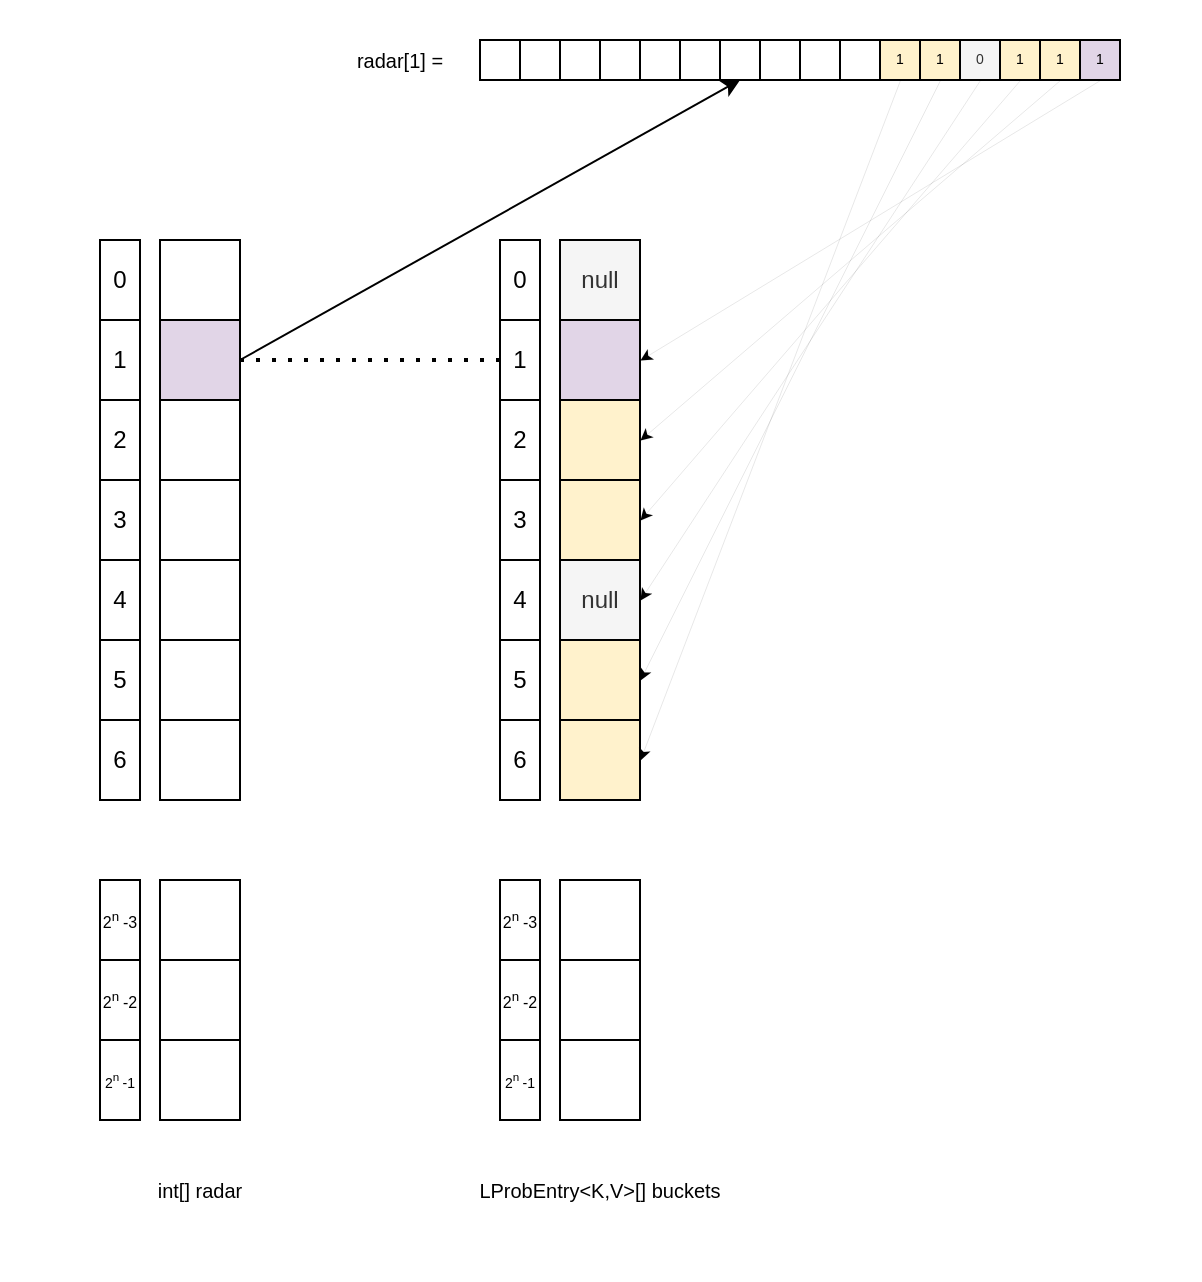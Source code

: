 <mxfile version="15.7.3" type="device"><diagram id="_vnaeYhenHV1yxQ44gXx" name="Page-1"><mxGraphModel dx="922" dy="767" grid="1" gridSize="10" guides="1" tooltips="1" connect="1" arrows="1" fold="1" page="1" pageScale="1" pageWidth="827" pageHeight="1169" math="0" shadow="0"><root><mxCell id="0"/><mxCell id="1" parent="0"/><mxCell id="lKKQXfKPLJFmzZOpItZV-1" value="null" style="rounded=0;whiteSpace=wrap;html=1;fillColor=#f5f5f5;fontColor=#333333;strokeColor=#000000;" vertex="1" parent="1"><mxGeometry x="400" y="120" width="40" height="40" as="geometry"/></mxCell><mxCell id="lKKQXfKPLJFmzZOpItZV-2" value="" style="rounded=0;whiteSpace=wrap;html=1;fillColor=#e1d5e7;strokeColor=#000000;" vertex="1" parent="1"><mxGeometry x="400" y="160" width="40" height="40" as="geometry"/></mxCell><mxCell id="lKKQXfKPLJFmzZOpItZV-3" value="" style="rounded=0;whiteSpace=wrap;html=1;fillColor=#fff2cc;strokeColor=#000000;" vertex="1" parent="1"><mxGeometry x="400" y="200" width="40" height="40" as="geometry"/></mxCell><mxCell id="lKKQXfKPLJFmzZOpItZV-4" value="" style="rounded=0;whiteSpace=wrap;html=1;fillColor=#fff2cc;strokeColor=#000000;" vertex="1" parent="1"><mxGeometry x="400" y="240" width="40" height="40" as="geometry"/></mxCell><mxCell id="lKKQXfKPLJFmzZOpItZV-5" value="null" style="rounded=0;whiteSpace=wrap;html=1;fillColor=#f5f5f5;fontColor=#333333;strokeColor=#000000;" vertex="1" parent="1"><mxGeometry x="400" y="280" width="40" height="40" as="geometry"/></mxCell><mxCell id="lKKQXfKPLJFmzZOpItZV-6" value="" style="rounded=0;whiteSpace=wrap;html=1;fillColor=#fff2cc;strokeColor=#000000;" vertex="1" parent="1"><mxGeometry x="400" y="320" width="40" height="40" as="geometry"/></mxCell><mxCell id="lKKQXfKPLJFmzZOpItZV-7" value="" style="rounded=0;whiteSpace=wrap;html=1;fillColor=#fff2cc;strokeColor=#000000;" vertex="1" parent="1"><mxGeometry x="400" y="360" width="40" height="40" as="geometry"/></mxCell><mxCell id="lKKQXfKPLJFmzZOpItZV-8" value="" style="rounded=0;whiteSpace=wrap;html=1;" vertex="1" parent="1"><mxGeometry x="400" y="440" width="40" height="40" as="geometry"/></mxCell><mxCell id="lKKQXfKPLJFmzZOpItZV-9" value="" style="rounded=0;whiteSpace=wrap;html=1;" vertex="1" parent="1"><mxGeometry x="400" y="480" width="40" height="40" as="geometry"/></mxCell><mxCell id="lKKQXfKPLJFmzZOpItZV-10" value="" style="rounded=0;whiteSpace=wrap;html=1;" vertex="1" parent="1"><mxGeometry x="400" y="520" width="40" height="40" as="geometry"/></mxCell><mxCell id="lKKQXfKPLJFmzZOpItZV-15" value="" style="rounded=0;whiteSpace=wrap;html=1;" vertex="1" parent="1"><mxGeometry x="200" y="120" width="40" height="40" as="geometry"/></mxCell><mxCell id="lKKQXfKPLJFmzZOpItZV-16" value="" style="rounded=0;whiteSpace=wrap;html=1;fillColor=#e1d5e7;strokeColor=#000000;" vertex="1" parent="1"><mxGeometry x="200" y="160" width="40" height="40" as="geometry"/></mxCell><mxCell id="lKKQXfKPLJFmzZOpItZV-17" value="" style="rounded=0;whiteSpace=wrap;html=1;" vertex="1" parent="1"><mxGeometry x="200" y="200" width="40" height="40" as="geometry"/></mxCell><mxCell id="lKKQXfKPLJFmzZOpItZV-18" value="" style="rounded=0;whiteSpace=wrap;html=1;" vertex="1" parent="1"><mxGeometry x="200" y="240" width="40" height="40" as="geometry"/></mxCell><mxCell id="lKKQXfKPLJFmzZOpItZV-19" value="" style="rounded=0;whiteSpace=wrap;html=1;" vertex="1" parent="1"><mxGeometry x="200" y="280" width="40" height="40" as="geometry"/></mxCell><mxCell id="lKKQXfKPLJFmzZOpItZV-20" value="" style="rounded=0;whiteSpace=wrap;html=1;" vertex="1" parent="1"><mxGeometry x="200" y="320" width="40" height="40" as="geometry"/></mxCell><mxCell id="lKKQXfKPLJFmzZOpItZV-21" value="" style="rounded=0;whiteSpace=wrap;html=1;" vertex="1" parent="1"><mxGeometry x="200" y="360" width="40" height="40" as="geometry"/></mxCell><mxCell id="lKKQXfKPLJFmzZOpItZV-22" value="" style="rounded=0;whiteSpace=wrap;html=1;" vertex="1" parent="1"><mxGeometry x="200" y="440" width="40" height="40" as="geometry"/></mxCell><mxCell id="lKKQXfKPLJFmzZOpItZV-23" value="" style="rounded=0;whiteSpace=wrap;html=1;" vertex="1" parent="1"><mxGeometry x="200" y="480" width="40" height="40" as="geometry"/></mxCell><mxCell id="lKKQXfKPLJFmzZOpItZV-24" value="" style="rounded=0;whiteSpace=wrap;html=1;" vertex="1" parent="1"><mxGeometry x="200" y="520" width="40" height="40" as="geometry"/></mxCell><mxCell id="lKKQXfKPLJFmzZOpItZV-25" value="0" style="rounded=0;whiteSpace=wrap;html=1;" vertex="1" parent="1"><mxGeometry x="170" y="120" width="20" height="40" as="geometry"/></mxCell><mxCell id="lKKQXfKPLJFmzZOpItZV-26" value="1" style="rounded=0;whiteSpace=wrap;html=1;" vertex="1" parent="1"><mxGeometry x="170" y="160" width="20" height="40" as="geometry"/></mxCell><mxCell id="lKKQXfKPLJFmzZOpItZV-27" value="2" style="rounded=0;whiteSpace=wrap;html=1;" vertex="1" parent="1"><mxGeometry x="170" y="200" width="20" height="40" as="geometry"/></mxCell><mxCell id="lKKQXfKPLJFmzZOpItZV-28" value="3" style="rounded=0;whiteSpace=wrap;html=1;" vertex="1" parent="1"><mxGeometry x="170" y="240" width="20" height="40" as="geometry"/></mxCell><mxCell id="lKKQXfKPLJFmzZOpItZV-29" value="4" style="rounded=0;whiteSpace=wrap;html=1;" vertex="1" parent="1"><mxGeometry x="170" y="280" width="20" height="40" as="geometry"/></mxCell><mxCell id="lKKQXfKPLJFmzZOpItZV-30" value="5" style="rounded=0;whiteSpace=wrap;html=1;" vertex="1" parent="1"><mxGeometry x="170" y="320" width="20" height="40" as="geometry"/></mxCell><mxCell id="lKKQXfKPLJFmzZOpItZV-31" value="6" style="rounded=0;whiteSpace=wrap;html=1;" vertex="1" parent="1"><mxGeometry x="170" y="360" width="20" height="40" as="geometry"/></mxCell><mxCell id="lKKQXfKPLJFmzZOpItZV-32" value="&lt;font style=&quot;font-size: 8px&quot;&gt;2&lt;sup&gt;n&amp;nbsp;&lt;/sup&gt;-3&lt;/font&gt;" style="rounded=0;whiteSpace=wrap;html=1;" vertex="1" parent="1"><mxGeometry x="170" y="440" width="20" height="40" as="geometry"/></mxCell><mxCell id="lKKQXfKPLJFmzZOpItZV-33" value="&lt;font style=&quot;font-size: 8px&quot;&gt;2&lt;sup&gt;n&amp;nbsp;&lt;/sup&gt;-2&lt;/font&gt;" style="rounded=0;whiteSpace=wrap;html=1;" vertex="1" parent="1"><mxGeometry x="170" y="480" width="20" height="40" as="geometry"/></mxCell><mxCell id="lKKQXfKPLJFmzZOpItZV-34" value="&lt;font style=&quot;font-size: 7px&quot;&gt;2&lt;sup&gt;n &lt;/sup&gt;-1&lt;/font&gt;" style="rounded=0;whiteSpace=wrap;html=1;" vertex="1" parent="1"><mxGeometry x="170" y="520" width="20" height="40" as="geometry"/></mxCell><mxCell id="lKKQXfKPLJFmzZOpItZV-36" value="0" style="rounded=0;whiteSpace=wrap;html=1;" vertex="1" parent="1"><mxGeometry x="370" y="120" width="20" height="40" as="geometry"/></mxCell><mxCell id="lKKQXfKPLJFmzZOpItZV-37" value="1" style="rounded=0;whiteSpace=wrap;html=1;" vertex="1" parent="1"><mxGeometry x="370" y="160" width="20" height="40" as="geometry"/></mxCell><mxCell id="lKKQXfKPLJFmzZOpItZV-38" value="2" style="rounded=0;whiteSpace=wrap;html=1;" vertex="1" parent="1"><mxGeometry x="370" y="200" width="20" height="40" as="geometry"/></mxCell><mxCell id="lKKQXfKPLJFmzZOpItZV-39" value="3" style="rounded=0;whiteSpace=wrap;html=1;" vertex="1" parent="1"><mxGeometry x="370" y="240" width="20" height="40" as="geometry"/></mxCell><mxCell id="lKKQXfKPLJFmzZOpItZV-40" value="4" style="rounded=0;whiteSpace=wrap;html=1;" vertex="1" parent="1"><mxGeometry x="370" y="280" width="20" height="40" as="geometry"/></mxCell><mxCell id="lKKQXfKPLJFmzZOpItZV-41" value="5" style="rounded=0;whiteSpace=wrap;html=1;" vertex="1" parent="1"><mxGeometry x="370" y="320" width="20" height="40" as="geometry"/></mxCell><mxCell id="lKKQXfKPLJFmzZOpItZV-42" value="6" style="rounded=0;whiteSpace=wrap;html=1;" vertex="1" parent="1"><mxGeometry x="370" y="360" width="20" height="40" as="geometry"/></mxCell><mxCell id="lKKQXfKPLJFmzZOpItZV-43" value="&lt;font style=&quot;font-size: 8px&quot;&gt;2&lt;sup&gt;n&amp;nbsp;&lt;/sup&gt;-3&lt;/font&gt;" style="rounded=0;whiteSpace=wrap;html=1;" vertex="1" parent="1"><mxGeometry x="370" y="440" width="20" height="40" as="geometry"/></mxCell><mxCell id="lKKQXfKPLJFmzZOpItZV-44" value="&lt;font style=&quot;font-size: 8px&quot;&gt;2&lt;sup&gt;n&amp;nbsp;&lt;/sup&gt;-2&lt;/font&gt;" style="rounded=0;whiteSpace=wrap;html=1;" vertex="1" parent="1"><mxGeometry x="370" y="480" width="20" height="40" as="geometry"/></mxCell><mxCell id="lKKQXfKPLJFmzZOpItZV-45" value="&lt;font style=&quot;font-size: 7px&quot;&gt;2&lt;sup&gt;n &lt;/sup&gt;-1&lt;/font&gt;" style="rounded=0;whiteSpace=wrap;html=1;" vertex="1" parent="1"><mxGeometry x="370" y="520" width="20" height="40" as="geometry"/></mxCell><mxCell id="lKKQXfKPLJFmzZOpItZV-46" value="" style="rounded=0;whiteSpace=wrap;html=1;fontSize=7;strokeColor=#000000;" vertex="1" parent="1"><mxGeometry x="360" y="20" width="20" height="20" as="geometry"/></mxCell><mxCell id="lKKQXfKPLJFmzZOpItZV-47" value="" style="rounded=0;whiteSpace=wrap;html=1;fontSize=7;strokeColor=#000000;" vertex="1" parent="1"><mxGeometry x="380" y="20" width="20" height="20" as="geometry"/></mxCell><mxCell id="lKKQXfKPLJFmzZOpItZV-48" value="" style="rounded=0;whiteSpace=wrap;html=1;fontSize=7;strokeColor=#000000;" vertex="1" parent="1"><mxGeometry x="400" y="20" width="20" height="20" as="geometry"/></mxCell><mxCell id="lKKQXfKPLJFmzZOpItZV-49" value="" style="rounded=0;whiteSpace=wrap;html=1;fontSize=7;strokeColor=#000000;" vertex="1" parent="1"><mxGeometry x="420" y="20" width="20" height="20" as="geometry"/></mxCell><mxCell id="lKKQXfKPLJFmzZOpItZV-50" value="" style="rounded=0;whiteSpace=wrap;html=1;fontSize=7;strokeColor=#000000;" vertex="1" parent="1"><mxGeometry x="440" y="20" width="20" height="20" as="geometry"/></mxCell><mxCell id="lKKQXfKPLJFmzZOpItZV-51" value="" style="rounded=0;whiteSpace=wrap;html=1;fontSize=7;strokeColor=#000000;" vertex="1" parent="1"><mxGeometry x="460" y="20" width="20" height="20" as="geometry"/></mxCell><mxCell id="lKKQXfKPLJFmzZOpItZV-52" value="" style="rounded=0;whiteSpace=wrap;html=1;fontSize=7;strokeColor=#000000;" vertex="1" parent="1"><mxGeometry x="480" y="20" width="20" height="20" as="geometry"/></mxCell><mxCell id="lKKQXfKPLJFmzZOpItZV-53" value="" style="rounded=0;whiteSpace=wrap;html=1;fontSize=7;strokeColor=#000000;" vertex="1" parent="1"><mxGeometry x="500" y="20" width="20" height="20" as="geometry"/></mxCell><mxCell id="lKKQXfKPLJFmzZOpItZV-54" value="" style="rounded=0;whiteSpace=wrap;html=1;fontSize=7;strokeColor=#000000;" vertex="1" parent="1"><mxGeometry x="520" y="20" width="20" height="20" as="geometry"/></mxCell><mxCell id="lKKQXfKPLJFmzZOpItZV-55" value="" style="rounded=0;whiteSpace=wrap;html=1;fontSize=7;strokeColor=#000000;" vertex="1" parent="1"><mxGeometry x="540" y="20" width="20" height="20" as="geometry"/></mxCell><mxCell id="lKKQXfKPLJFmzZOpItZV-56" value="1" style="rounded=0;whiteSpace=wrap;html=1;fontSize=7;strokeColor=#000000;fillColor=#fff2cc;" vertex="1" parent="1"><mxGeometry x="560" y="20" width="20" height="20" as="geometry"/></mxCell><mxCell id="lKKQXfKPLJFmzZOpItZV-57" value="1" style="rounded=0;whiteSpace=wrap;html=1;fontSize=7;strokeColor=#000000;fillColor=#fff2cc;" vertex="1" parent="1"><mxGeometry x="580" y="20" width="20" height="20" as="geometry"/></mxCell><mxCell id="lKKQXfKPLJFmzZOpItZV-58" value="0" style="rounded=0;whiteSpace=wrap;html=1;fontSize=7;strokeColor=#000000;fillColor=#f5f5f5;fontColor=#333333;" vertex="1" parent="1"><mxGeometry x="600" y="20" width="20" height="20" as="geometry"/></mxCell><mxCell id="lKKQXfKPLJFmzZOpItZV-59" value="1" style="rounded=0;whiteSpace=wrap;html=1;fontSize=7;strokeColor=#000000;fillColor=#fff2cc;" vertex="1" parent="1"><mxGeometry x="620" y="20" width="20" height="20" as="geometry"/></mxCell><mxCell id="lKKQXfKPLJFmzZOpItZV-60" value="1" style="rounded=0;whiteSpace=wrap;html=1;fontSize=7;strokeColor=#000000;fillColor=#fff2cc;" vertex="1" parent="1"><mxGeometry x="640" y="20" width="20" height="20" as="geometry"/></mxCell><mxCell id="lKKQXfKPLJFmzZOpItZV-61" value="1" style="rounded=0;whiteSpace=wrap;html=1;fontSize=7;strokeColor=#000000;fillColor=#e1d5e7;" vertex="1" parent="1"><mxGeometry x="660" y="20" width="20" height="20" as="geometry"/></mxCell><mxCell id="lKKQXfKPLJFmzZOpItZV-62" value="" style="endArrow=classic;html=1;rounded=0;fontSize=7;exitX=1;exitY=0.5;exitDx=0;exitDy=0;entryX=0.5;entryY=1;entryDx=0;entryDy=0;" edge="1" parent="1" source="lKKQXfKPLJFmzZOpItZV-16" target="lKKQXfKPLJFmzZOpItZV-52"><mxGeometry width="50" height="50" relative="1" as="geometry"><mxPoint x="440" y="170" as="sourcePoint"/><mxPoint x="490" y="120" as="targetPoint"/></mxGeometry></mxCell><mxCell id="lKKQXfKPLJFmzZOpItZV-63" value="" style="endArrow=none;dashed=1;html=1;dashPattern=1 3;strokeWidth=2;rounded=0;fontSize=7;exitX=1;exitY=0.5;exitDx=0;exitDy=0;entryX=0;entryY=0.5;entryDx=0;entryDy=0;" edge="1" parent="1" source="lKKQXfKPLJFmzZOpItZV-16" target="lKKQXfKPLJFmzZOpItZV-37"><mxGeometry width="50" height="50" relative="1" as="geometry"><mxPoint x="440" y="170" as="sourcePoint"/><mxPoint x="490" y="120" as="targetPoint"/></mxGeometry></mxCell><mxCell id="lKKQXfKPLJFmzZOpItZV-65" value="" style="endArrow=classic;html=1;rounded=0;fontSize=7;exitX=0.5;exitY=1;exitDx=0;exitDy=0;entryX=1;entryY=0.5;entryDx=0;entryDy=0;strokeWidth=0;" edge="1" parent="1" source="lKKQXfKPLJFmzZOpItZV-61" target="lKKQXfKPLJFmzZOpItZV-2"><mxGeometry width="50" height="50" relative="1" as="geometry"><mxPoint x="440" y="170" as="sourcePoint"/><mxPoint x="490" y="120" as="targetPoint"/></mxGeometry></mxCell><mxCell id="lKKQXfKPLJFmzZOpItZV-66" value="" style="endArrow=classic;html=1;rounded=0;fontSize=7;exitX=0.5;exitY=1;exitDx=0;exitDy=0;entryX=1;entryY=0.5;entryDx=0;entryDy=0;strokeWidth=0;" edge="1" parent="1" source="lKKQXfKPLJFmzZOpItZV-60" target="lKKQXfKPLJFmzZOpItZV-3"><mxGeometry width="50" height="50" relative="1" as="geometry"><mxPoint x="440" y="170" as="sourcePoint"/><mxPoint x="490" y="120" as="targetPoint"/></mxGeometry></mxCell><mxCell id="lKKQXfKPLJFmzZOpItZV-67" value="" style="endArrow=classic;html=1;rounded=0;fontSize=7;exitX=0.5;exitY=1;exitDx=0;exitDy=0;entryX=1;entryY=0.5;entryDx=0;entryDy=0;strokeWidth=0;" edge="1" parent="1" source="lKKQXfKPLJFmzZOpItZV-59" target="lKKQXfKPLJFmzZOpItZV-4"><mxGeometry width="50" height="50" relative="1" as="geometry"><mxPoint x="440" y="170" as="sourcePoint"/><mxPoint x="490" y="120" as="targetPoint"/></mxGeometry></mxCell><mxCell id="lKKQXfKPLJFmzZOpItZV-68" value="" style="endArrow=classic;html=1;rounded=0;fontSize=7;exitX=0.5;exitY=1;exitDx=0;exitDy=0;entryX=1;entryY=0.5;entryDx=0;entryDy=0;strokeWidth=0;" edge="1" parent="1" source="lKKQXfKPLJFmzZOpItZV-58" target="lKKQXfKPLJFmzZOpItZV-5"><mxGeometry width="50" height="50" relative="1" as="geometry"><mxPoint x="440" y="170" as="sourcePoint"/><mxPoint x="490" y="120" as="targetPoint"/></mxGeometry></mxCell><mxCell id="lKKQXfKPLJFmzZOpItZV-69" value="" style="endArrow=classic;html=1;rounded=0;fontSize=7;exitX=0.5;exitY=1;exitDx=0;exitDy=0;entryX=1;entryY=0.5;entryDx=0;entryDy=0;strokeWidth=0;" edge="1" parent="1" source="lKKQXfKPLJFmzZOpItZV-57" target="lKKQXfKPLJFmzZOpItZV-6"><mxGeometry width="50" height="50" relative="1" as="geometry"><mxPoint x="440" y="170" as="sourcePoint"/><mxPoint x="490" y="120" as="targetPoint"/></mxGeometry></mxCell><mxCell id="lKKQXfKPLJFmzZOpItZV-70" value="" style="endArrow=classic;html=1;rounded=0;fontSize=7;exitX=0.5;exitY=1;exitDx=0;exitDy=0;entryX=1;entryY=0.5;entryDx=0;entryDy=0;strokeWidth=0;" edge="1" parent="1" source="lKKQXfKPLJFmzZOpItZV-56" target="lKKQXfKPLJFmzZOpItZV-7"><mxGeometry width="50" height="50" relative="1" as="geometry"><mxPoint x="440" y="250" as="sourcePoint"/><mxPoint x="490" y="200" as="targetPoint"/></mxGeometry></mxCell><mxCell id="lKKQXfKPLJFmzZOpItZV-71" value="&lt;font style=&quot;font-size: 10px&quot;&gt;int[] radar&lt;/font&gt;" style="text;html=1;strokeColor=none;fillColor=none;align=center;verticalAlign=middle;whiteSpace=wrap;rounded=0;fontSize=7;" vertex="1" parent="1"><mxGeometry x="190" y="580" width="60" height="30" as="geometry"/></mxCell><mxCell id="lKKQXfKPLJFmzZOpItZV-72" value="&lt;font style=&quot;font-size: 10px&quot;&gt;LProbEntry&amp;lt;K,V&amp;gt;[] buckets&lt;/font&gt;" style="text;html=1;strokeColor=none;fillColor=none;align=center;verticalAlign=middle;whiteSpace=wrap;rounded=0;fontSize=7;" vertex="1" parent="1"><mxGeometry x="350" y="580" width="140" height="30" as="geometry"/></mxCell><mxCell id="lKKQXfKPLJFmzZOpItZV-73" value="radar[1] =" style="text;html=1;strokeColor=none;fillColor=none;align=center;verticalAlign=middle;whiteSpace=wrap;rounded=0;fontSize=10;" vertex="1" parent="1"><mxGeometry x="290" y="15" width="60" height="30" as="geometry"/></mxCell><mxCell id="lKKQXfKPLJFmzZOpItZV-74" value="" style="rounded=0;whiteSpace=wrap;html=1;fontSize=10;strokeColor=none;fillColor=none;" vertex="1" parent="1"><mxGeometry x="120" width="600" height="640" as="geometry"/></mxCell></root></mxGraphModel></diagram></mxfile>